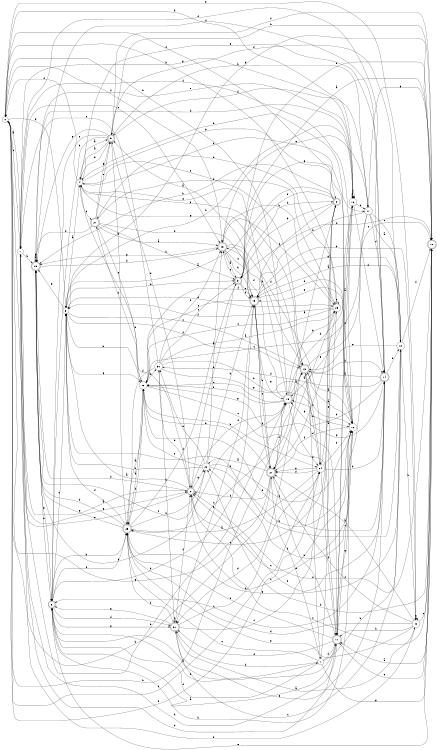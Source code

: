 digraph n26_10 {
__start0 [label="" shape="none"];

rankdir=LR;
size="8,5";

s0 [style="filled", color="black", fillcolor="white" shape="circle", label="0"];
s1 [style="filled", color="black", fillcolor="white" shape="circle", label="1"];
s2 [style="rounded,filled", color="black", fillcolor="white" shape="doublecircle", label="2"];
s3 [style="filled", color="black", fillcolor="white" shape="circle", label="3"];
s4 [style="filled", color="black", fillcolor="white" shape="circle", label="4"];
s5 [style="rounded,filled", color="black", fillcolor="white" shape="doublecircle", label="5"];
s6 [style="rounded,filled", color="black", fillcolor="white" shape="doublecircle", label="6"];
s7 [style="filled", color="black", fillcolor="white" shape="circle", label="7"];
s8 [style="rounded,filled", color="black", fillcolor="white" shape="doublecircle", label="8"];
s9 [style="rounded,filled", color="black", fillcolor="white" shape="doublecircle", label="9"];
s10 [style="rounded,filled", color="black", fillcolor="white" shape="doublecircle", label="10"];
s11 [style="rounded,filled", color="black", fillcolor="white" shape="doublecircle", label="11"];
s12 [style="filled", color="black", fillcolor="white" shape="circle", label="12"];
s13 [style="rounded,filled", color="black", fillcolor="white" shape="doublecircle", label="13"];
s14 [style="rounded,filled", color="black", fillcolor="white" shape="doublecircle", label="14"];
s15 [style="rounded,filled", color="black", fillcolor="white" shape="doublecircle", label="15"];
s16 [style="filled", color="black", fillcolor="white" shape="circle", label="16"];
s17 [style="filled", color="black", fillcolor="white" shape="circle", label="17"];
s18 [style="filled", color="black", fillcolor="white" shape="circle", label="18"];
s19 [style="rounded,filled", color="black", fillcolor="white" shape="doublecircle", label="19"];
s20 [style="filled", color="black", fillcolor="white" shape="circle", label="20"];
s21 [style="rounded,filled", color="black", fillcolor="white" shape="doublecircle", label="21"];
s22 [style="filled", color="black", fillcolor="white" shape="circle", label="22"];
s23 [style="rounded,filled", color="black", fillcolor="white" shape="doublecircle", label="23"];
s24 [style="filled", color="black", fillcolor="white" shape="circle", label="24"];
s25 [style="rounded,filled", color="black", fillcolor="white" shape="doublecircle", label="25"];
s26 [style="filled", color="black", fillcolor="white" shape="circle", label="26"];
s27 [style="rounded,filled", color="black", fillcolor="white" shape="doublecircle", label="27"];
s28 [style="rounded,filled", color="black", fillcolor="white" shape="doublecircle", label="28"];
s29 [style="filled", color="black", fillcolor="white" shape="circle", label="29"];
s30 [style="filled", color="black", fillcolor="white" shape="circle", label="30"];
s31 [style="rounded,filled", color="black", fillcolor="white" shape="doublecircle", label="31"];
s0 -> s1 [label="a"];
s0 -> s15 [label="b"];
s0 -> s24 [label="c"];
s0 -> s24 [label="d"];
s0 -> s20 [label="e"];
s0 -> s23 [label="f"];
s0 -> s3 [label="g"];
s0 -> s16 [label="h"];
s1 -> s2 [label="a"];
s1 -> s28 [label="b"];
s1 -> s0 [label="c"];
s1 -> s11 [label="d"];
s1 -> s23 [label="e"];
s1 -> s14 [label="f"];
s1 -> s2 [label="g"];
s1 -> s15 [label="h"];
s2 -> s3 [label="a"];
s2 -> s28 [label="b"];
s2 -> s12 [label="c"];
s2 -> s5 [label="d"];
s2 -> s0 [label="e"];
s2 -> s15 [label="f"];
s2 -> s22 [label="g"];
s2 -> s30 [label="h"];
s3 -> s4 [label="a"];
s3 -> s26 [label="b"];
s3 -> s13 [label="c"];
s3 -> s29 [label="d"];
s3 -> s9 [label="e"];
s3 -> s13 [label="f"];
s3 -> s28 [label="g"];
s3 -> s16 [label="h"];
s4 -> s5 [label="a"];
s4 -> s2 [label="b"];
s4 -> s13 [label="c"];
s4 -> s27 [label="d"];
s4 -> s15 [label="e"];
s4 -> s0 [label="f"];
s4 -> s8 [label="g"];
s4 -> s12 [label="h"];
s5 -> s4 [label="a"];
s5 -> s6 [label="b"];
s5 -> s6 [label="c"];
s5 -> s17 [label="d"];
s5 -> s4 [label="e"];
s5 -> s10 [label="f"];
s5 -> s28 [label="g"];
s5 -> s25 [label="h"];
s6 -> s7 [label="a"];
s6 -> s19 [label="b"];
s6 -> s3 [label="c"];
s6 -> s31 [label="d"];
s6 -> s10 [label="e"];
s6 -> s25 [label="f"];
s6 -> s31 [label="g"];
s6 -> s25 [label="h"];
s7 -> s8 [label="a"];
s7 -> s18 [label="b"];
s7 -> s25 [label="c"];
s7 -> s11 [label="d"];
s7 -> s21 [label="e"];
s7 -> s6 [label="f"];
s7 -> s10 [label="g"];
s7 -> s31 [label="h"];
s8 -> s3 [label="a"];
s8 -> s9 [label="b"];
s8 -> s25 [label="c"];
s8 -> s0 [label="d"];
s8 -> s9 [label="e"];
s8 -> s26 [label="f"];
s8 -> s21 [label="g"];
s8 -> s28 [label="h"];
s9 -> s10 [label="a"];
s9 -> s2 [label="b"];
s9 -> s23 [label="c"];
s9 -> s10 [label="d"];
s9 -> s19 [label="e"];
s9 -> s19 [label="f"];
s9 -> s17 [label="g"];
s9 -> s8 [label="h"];
s10 -> s11 [label="a"];
s10 -> s9 [label="b"];
s10 -> s2 [label="c"];
s10 -> s22 [label="d"];
s10 -> s11 [label="e"];
s10 -> s2 [label="f"];
s10 -> s3 [label="g"];
s10 -> s5 [label="h"];
s11 -> s6 [label="a"];
s11 -> s6 [label="b"];
s11 -> s12 [label="c"];
s11 -> s16 [label="d"];
s11 -> s25 [label="e"];
s11 -> s31 [label="f"];
s11 -> s26 [label="g"];
s11 -> s1 [label="h"];
s12 -> s13 [label="a"];
s12 -> s4 [label="b"];
s12 -> s2 [label="c"];
s12 -> s21 [label="d"];
s12 -> s19 [label="e"];
s12 -> s1 [label="f"];
s12 -> s11 [label="g"];
s12 -> s6 [label="h"];
s13 -> s12 [label="a"];
s13 -> s14 [label="b"];
s13 -> s10 [label="c"];
s13 -> s31 [label="d"];
s13 -> s4 [label="e"];
s13 -> s7 [label="f"];
s13 -> s4 [label="g"];
s13 -> s24 [label="h"];
s14 -> s13 [label="a"];
s14 -> s15 [label="b"];
s14 -> s6 [label="c"];
s14 -> s30 [label="d"];
s14 -> s4 [label="e"];
s14 -> s2 [label="f"];
s14 -> s15 [label="g"];
s14 -> s18 [label="h"];
s15 -> s13 [label="a"];
s15 -> s16 [label="b"];
s15 -> s26 [label="c"];
s15 -> s23 [label="d"];
s15 -> s26 [label="e"];
s15 -> s24 [label="f"];
s15 -> s29 [label="g"];
s15 -> s0 [label="h"];
s16 -> s11 [label="a"];
s16 -> s16 [label="b"];
s16 -> s17 [label="c"];
s16 -> s14 [label="d"];
s16 -> s15 [label="e"];
s16 -> s16 [label="f"];
s16 -> s1 [label="g"];
s16 -> s28 [label="h"];
s17 -> s18 [label="a"];
s17 -> s5 [label="b"];
s17 -> s26 [label="c"];
s17 -> s14 [label="d"];
s17 -> s18 [label="e"];
s17 -> s22 [label="f"];
s17 -> s10 [label="g"];
s17 -> s19 [label="h"];
s18 -> s19 [label="a"];
s18 -> s20 [label="b"];
s18 -> s31 [label="c"];
s18 -> s5 [label="d"];
s18 -> s13 [label="e"];
s18 -> s10 [label="f"];
s18 -> s19 [label="g"];
s18 -> s3 [label="h"];
s19 -> s5 [label="a"];
s19 -> s20 [label="b"];
s19 -> s26 [label="c"];
s19 -> s12 [label="d"];
s19 -> s31 [label="e"];
s19 -> s21 [label="f"];
s19 -> s15 [label="g"];
s19 -> s21 [label="h"];
s20 -> s21 [label="a"];
s20 -> s1 [label="b"];
s20 -> s10 [label="c"];
s20 -> s25 [label="d"];
s20 -> s25 [label="e"];
s20 -> s21 [label="f"];
s20 -> s20 [label="g"];
s20 -> s11 [label="h"];
s21 -> s22 [label="a"];
s21 -> s11 [label="b"];
s21 -> s19 [label="c"];
s21 -> s15 [label="d"];
s21 -> s26 [label="e"];
s21 -> s2 [label="f"];
s21 -> s0 [label="g"];
s21 -> s0 [label="h"];
s22 -> s23 [label="a"];
s22 -> s3 [label="b"];
s22 -> s26 [label="c"];
s22 -> s28 [label="d"];
s22 -> s30 [label="e"];
s22 -> s12 [label="f"];
s22 -> s12 [label="g"];
s22 -> s19 [label="h"];
s23 -> s9 [label="a"];
s23 -> s13 [label="b"];
s23 -> s19 [label="c"];
s23 -> s24 [label="d"];
s23 -> s17 [label="e"];
s23 -> s29 [label="f"];
s23 -> s28 [label="g"];
s23 -> s19 [label="h"];
s24 -> s25 [label="a"];
s24 -> s12 [label="b"];
s24 -> s13 [label="c"];
s24 -> s21 [label="d"];
s24 -> s29 [label="e"];
s24 -> s11 [label="f"];
s24 -> s21 [label="g"];
s24 -> s14 [label="h"];
s25 -> s26 [label="a"];
s25 -> s28 [label="b"];
s25 -> s13 [label="c"];
s25 -> s3 [label="d"];
s25 -> s18 [label="e"];
s25 -> s9 [label="f"];
s25 -> s28 [label="g"];
s25 -> s22 [label="h"];
s26 -> s25 [label="a"];
s26 -> s27 [label="b"];
s26 -> s11 [label="c"];
s26 -> s30 [label="d"];
s26 -> s14 [label="e"];
s26 -> s25 [label="f"];
s26 -> s3 [label="g"];
s26 -> s24 [label="h"];
s27 -> s23 [label="a"];
s27 -> s9 [label="b"];
s27 -> s26 [label="c"];
s27 -> s28 [label="d"];
s27 -> s5 [label="e"];
s27 -> s29 [label="f"];
s27 -> s5 [label="g"];
s27 -> s19 [label="h"];
s28 -> s28 [label="a"];
s28 -> s23 [label="b"];
s28 -> s15 [label="c"];
s28 -> s28 [label="d"];
s28 -> s16 [label="e"];
s28 -> s14 [label="f"];
s28 -> s6 [label="g"];
s28 -> s6 [label="h"];
s29 -> s21 [label="a"];
s29 -> s0 [label="b"];
s29 -> s26 [label="c"];
s29 -> s27 [label="d"];
s29 -> s29 [label="e"];
s29 -> s3 [label="f"];
s29 -> s21 [label="g"];
s29 -> s23 [label="h"];
s30 -> s29 [label="a"];
s30 -> s12 [label="b"];
s30 -> s9 [label="c"];
s30 -> s25 [label="d"];
s30 -> s1 [label="e"];
s30 -> s23 [label="f"];
s30 -> s12 [label="g"];
s30 -> s31 [label="h"];
s31 -> s20 [label="a"];
s31 -> s25 [label="b"];
s31 -> s8 [label="c"];
s31 -> s24 [label="d"];
s31 -> s14 [label="e"];
s31 -> s2 [label="f"];
s31 -> s6 [label="g"];
s31 -> s31 [label="h"];

}